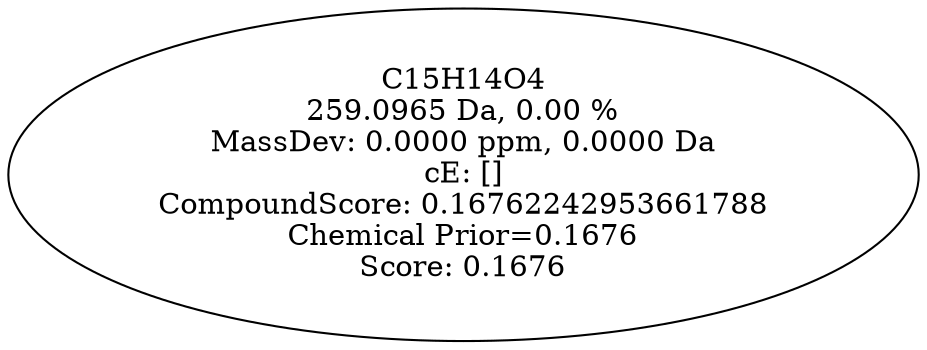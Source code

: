 strict digraph {
v1 [label="C15H14O4\n259.0965 Da, 0.00 %\nMassDev: 0.0000 ppm, 0.0000 Da\ncE: []\nCompoundScore: 0.16762242953661788\nChemical Prior=0.1676\nScore: 0.1676"];
}